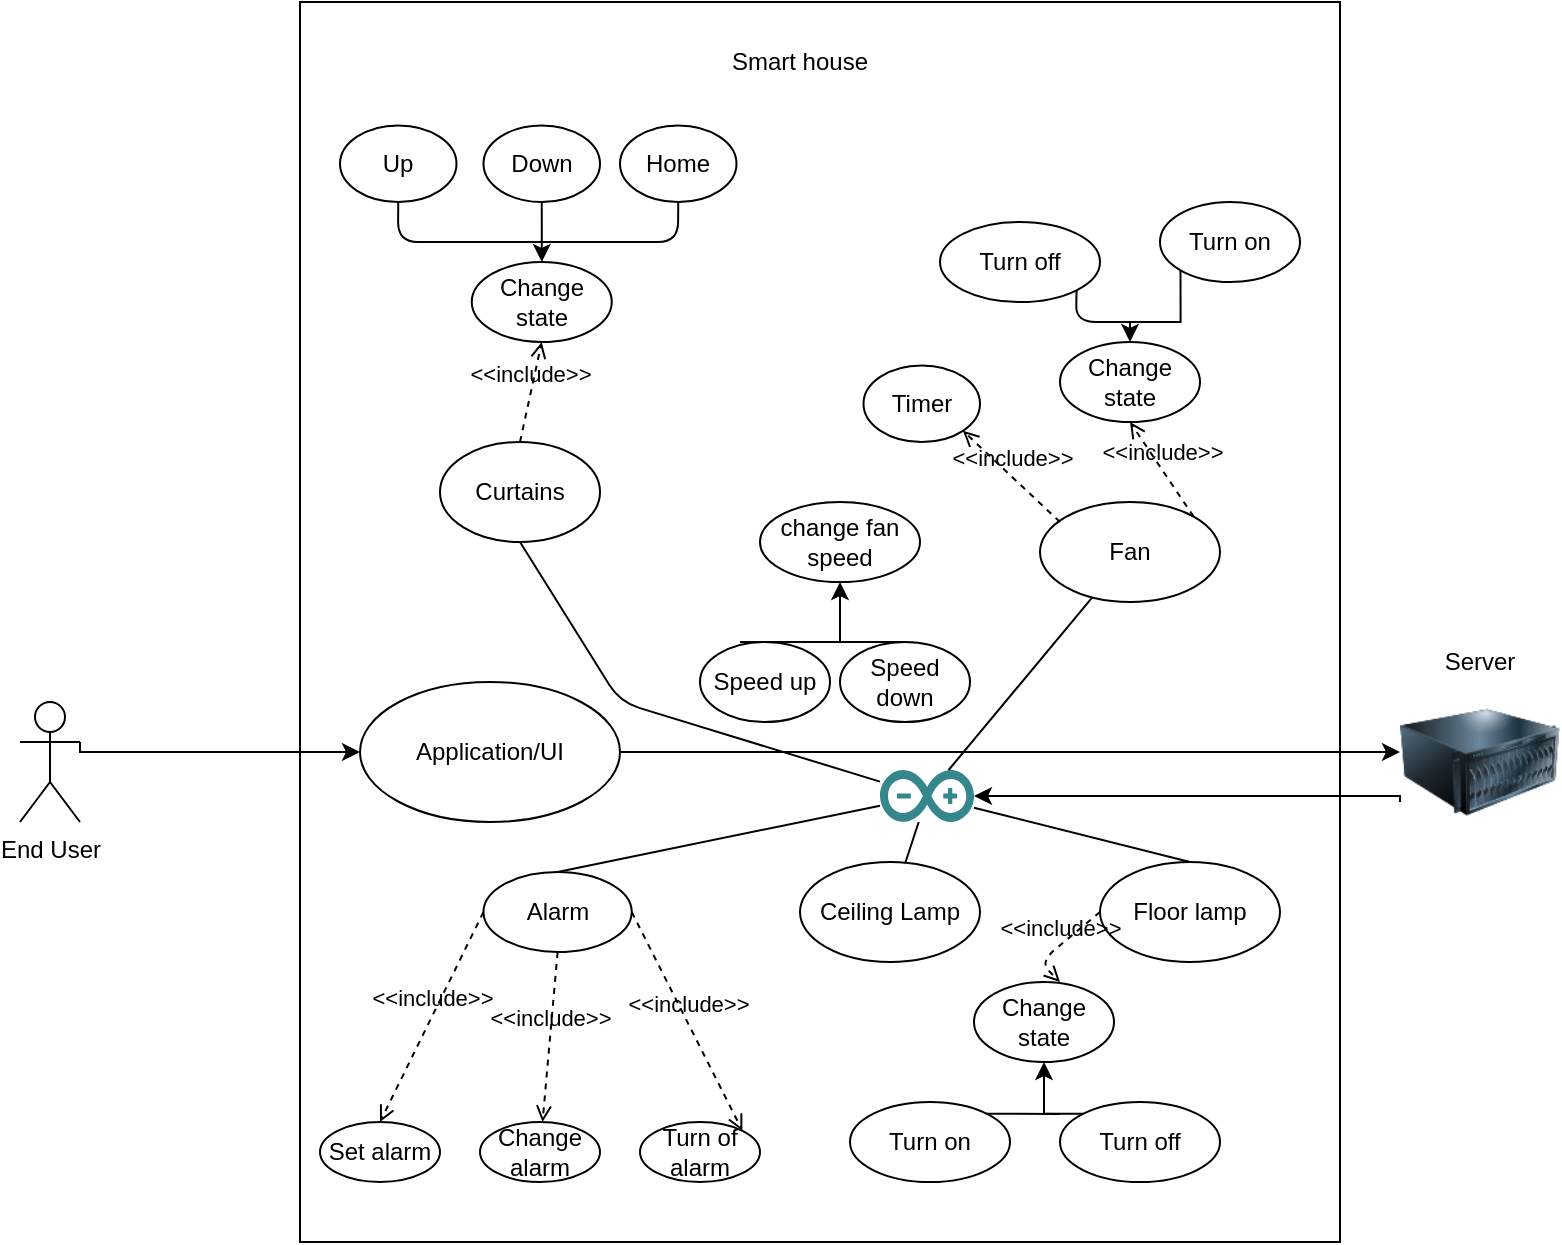 <mxfile version="15.4.1" type="device"><diagram id="axmY3s3DhbrSQXGFH-Zm" name="Page-1"><mxGraphModel dx="1517" dy="766" grid="1" gridSize="10" guides="1" tooltips="1" connect="1" arrows="1" fold="1" page="1" pageScale="1" pageWidth="850" pageHeight="1100" math="0" shadow="0"><root><mxCell id="0"/><mxCell id="1" parent="0"/><mxCell id="pMk_i1QzEK4FoIbj1d2--2" value="" style="rounded=0;whiteSpace=wrap;html=1;" parent="1" vertex="1"><mxGeometry x="200" y="140" width="520" height="620" as="geometry"/></mxCell><mxCell id="pMk_i1QzEK4FoIbj1d2--3" value="Smart house" style="text;html=1;strokeColor=none;fillColor=none;align=center;verticalAlign=middle;whiteSpace=wrap;rounded=0;" parent="1" vertex="1"><mxGeometry x="410" y="160" width="80" height="20" as="geometry"/></mxCell><mxCell id="pMk_i1QzEK4FoIbj1d2--14" style="edgeStyle=orthogonalEdgeStyle;rounded=0;orthogonalLoop=1;jettySize=auto;html=1;exitX=1;exitY=0.333;exitDx=0;exitDy=0;exitPerimeter=0;" parent="1" source="pMk_i1QzEK4FoIbj1d2--9" target="pMk_i1QzEK4FoIbj1d2--10" edge="1"><mxGeometry relative="1" as="geometry"><Array as="points"><mxPoint x="90" y="515"/></Array></mxGeometry></mxCell><mxCell id="pMk_i1QzEK4FoIbj1d2--9" value="&lt;div&gt;End User&lt;/div&gt;" style="shape=umlActor;verticalLabelPosition=bottom;verticalAlign=top;html=1;" parent="1" vertex="1"><mxGeometry x="60" y="490" width="30" height="60" as="geometry"/></mxCell><mxCell id="pMk_i1QzEK4FoIbj1d2--21" style="edgeStyle=orthogonalEdgeStyle;rounded=0;orthogonalLoop=1;jettySize=auto;html=1;exitX=1;exitY=0.5;exitDx=0;exitDy=0;" parent="1" source="pMk_i1QzEK4FoIbj1d2--10" target="pMk_i1QzEK4FoIbj1d2--16" edge="1"><mxGeometry relative="1" as="geometry"><Array as="points"><mxPoint x="660" y="515"/><mxPoint x="660" y="515"/></Array></mxGeometry></mxCell><mxCell id="pMk_i1QzEK4FoIbj1d2--10" value="&lt;div&gt;Application/UI&lt;/div&gt;" style="ellipse;whiteSpace=wrap;html=1;" parent="1" vertex="1"><mxGeometry x="230" y="480" width="130" height="70" as="geometry"/></mxCell><mxCell id="pMk_i1QzEK4FoIbj1d2--15" value="&lt;div&gt;Floor lamp&lt;/div&gt;" style="ellipse;whiteSpace=wrap;html=1;" parent="1" vertex="1"><mxGeometry x="600" y="570" width="90" height="50" as="geometry"/></mxCell><mxCell id="pMk_i1QzEK4FoIbj1d2--44" style="edgeStyle=orthogonalEdgeStyle;rounded=0;orthogonalLoop=1;jettySize=auto;html=1;exitX=0;exitY=0.75;exitDx=0;exitDy=0;" parent="1" source="pMk_i1QzEK4FoIbj1d2--16" target="pMk_i1QzEK4FoIbj1d2--43" edge="1"><mxGeometry relative="1" as="geometry"><Array as="points"><mxPoint x="750" y="537"/></Array></mxGeometry></mxCell><mxCell id="pMk_i1QzEK4FoIbj1d2--16" value="" style="image;html=1;image=img/lib/clip_art/computers/Server_128x128.png" parent="1" vertex="1"><mxGeometry x="750" y="480" width="80" height="80" as="geometry"/></mxCell><mxCell id="pMk_i1QzEK4FoIbj1d2--17" value="&lt;div&gt;Server&lt;/div&gt;" style="text;html=1;strokeColor=none;fillColor=none;align=center;verticalAlign=middle;whiteSpace=wrap;rounded=0;" parent="1" vertex="1"><mxGeometry x="770" y="460" width="40" height="20" as="geometry"/></mxCell><mxCell id="pMk_i1QzEK4FoIbj1d2--18" value="Curtains " style="ellipse;whiteSpace=wrap;html=1;" parent="1" vertex="1"><mxGeometry x="270" y="360" width="80" height="50" as="geometry"/></mxCell><mxCell id="pMk_i1QzEK4FoIbj1d2--19" value="&lt;div&gt;Ceiling Lamp&lt;/div&gt;" style="ellipse;whiteSpace=wrap;html=1;" parent="1" vertex="1"><mxGeometry x="450" y="570" width="90" height="50" as="geometry"/></mxCell><mxCell id="pMk_i1QzEK4FoIbj1d2--20" value="&lt;div&gt;Fan&lt;/div&gt;" style="ellipse;whiteSpace=wrap;html=1;" parent="1" vertex="1"><mxGeometry x="570" y="390" width="90" height="50" as="geometry"/></mxCell><mxCell id="pMk_i1QzEK4FoIbj1d2--22" value="Turn on" style="ellipse;whiteSpace=wrap;html=1;" parent="1" vertex="1"><mxGeometry x="475" y="690" width="80" height="40" as="geometry"/></mxCell><mxCell id="pMk_i1QzEK4FoIbj1d2--61" style="edgeStyle=orthogonalEdgeStyle;rounded=0;orthogonalLoop=1;jettySize=auto;html=1;exitX=1;exitY=1;exitDx=0;exitDy=0;entryX=0.5;entryY=1;entryDx=0;entryDy=0;" parent="1" source="pMk_i1QzEK4FoIbj1d2--23" target="pMk_i1QzEK4FoIbj1d2--59" edge="1"><mxGeometry relative="1" as="geometry"/></mxCell><mxCell id="pMk_i1QzEK4FoIbj1d2--23" value="Turn off " style="ellipse;whiteSpace=wrap;html=1;direction=west;" parent="1" vertex="1"><mxGeometry x="580" y="690" width="80" height="40" as="geometry"/></mxCell><mxCell id="pMk_i1QzEK4FoIbj1d2--55" style="edgeStyle=orthogonalEdgeStyle;rounded=0;orthogonalLoop=1;jettySize=auto;html=1;exitX=0;exitY=1;exitDx=0;exitDy=0;entryX=0.5;entryY=0;entryDx=0;entryDy=0;" parent="1" source="pMk_i1QzEK4FoIbj1d2--36" target="pMk_i1QzEK4FoIbj1d2--54" edge="1"><mxGeometry relative="1" as="geometry"/></mxCell><mxCell id="pMk_i1QzEK4FoIbj1d2--36" value="Turn on" style="ellipse;whiteSpace=wrap;html=1;" parent="1" vertex="1"><mxGeometry x="630" y="240" width="70" height="40" as="geometry"/></mxCell><mxCell id="pMk_i1QzEK4FoIbj1d2--37" value="Turn off " style="ellipse;whiteSpace=wrap;html=1;direction=west;" parent="1" vertex="1"><mxGeometry x="520" y="250" width="80" height="40" as="geometry"/></mxCell><mxCell id="pMk_i1QzEK4FoIbj1d2--40" value="&lt;div&gt;change fan speed&lt;/div&gt;" style="ellipse;whiteSpace=wrap;html=1;direction=west;" parent="1" vertex="1"><mxGeometry x="430" y="390" width="80" height="40" as="geometry"/></mxCell><mxCell id="pMk_i1QzEK4FoIbj1d2--43" value="" style="dashed=0;outlineConnect=0;html=1;align=center;labelPosition=center;verticalLabelPosition=bottom;verticalAlign=top;shape=mxgraph.weblogos.arduino;fillColor=#36868D;strokeColor=none" parent="1" vertex="1"><mxGeometry x="490" y="524" width="47" height="26" as="geometry"/></mxCell><mxCell id="pMk_i1QzEK4FoIbj1d2--45" value="" style="endArrow=none;html=1;exitX=0.5;exitY=0;exitDx=0;exitDy=0;" parent="1" source="pMk_i1QzEK4FoIbj1d2--15" target="pMk_i1QzEK4FoIbj1d2--43" edge="1"><mxGeometry width="50" height="50" relative="1" as="geometry"><mxPoint x="400" y="540" as="sourcePoint"/><mxPoint x="450" y="490" as="targetPoint"/></mxGeometry></mxCell><mxCell id="pMk_i1QzEK4FoIbj1d2--46" value="" style="endArrow=none;html=1;" parent="1" source="pMk_i1QzEK4FoIbj1d2--19" target="pMk_i1QzEK4FoIbj1d2--43" edge="1"><mxGeometry width="50" height="50" relative="1" as="geometry"><mxPoint x="605" y="600" as="sourcePoint"/><mxPoint x="543.491" y="560" as="targetPoint"/></mxGeometry></mxCell><mxCell id="pMk_i1QzEK4FoIbj1d2--47" value="" style="endArrow=none;html=1;" parent="1" source="pMk_i1QzEK4FoIbj1d2--20" target="pMk_i1QzEK4FoIbj1d2--43" edge="1"><mxGeometry width="50" height="50" relative="1" as="geometry"><mxPoint x="615" y="610" as="sourcePoint"/><mxPoint x="553.491" y="570" as="targetPoint"/></mxGeometry></mxCell><mxCell id="pMk_i1QzEK4FoIbj1d2--48" value="&amp;lt;&amp;lt;include&amp;gt;&amp;gt;" style="html=1;verticalAlign=bottom;labelBackgroundColor=none;endArrow=open;endFill=0;dashed=1;entryX=0.5;entryY=0;entryDx=0;entryDy=0;exitX=0;exitY=0.5;exitDx=0;exitDy=0;" parent="1" target="yInfgQNziVJKvioQIeDJ-8" edge="1" source="yInfgQNziVJKvioQIeDJ-1"><mxGeometry width="160" relative="1" as="geometry"><mxPoint x="570" y="414" as="sourcePoint"/><mxPoint x="572.714" y="319.954" as="targetPoint"/></mxGeometry></mxCell><mxCell id="pMk_i1QzEK4FoIbj1d2--51" style="edgeStyle=orthogonalEdgeStyle;rounded=0;orthogonalLoop=1;jettySize=auto;html=1;exitX=0.5;exitY=1;exitDx=0;exitDy=0;entryX=0.5;entryY=0;entryDx=0;entryDy=0;" parent="1" source="pMk_i1QzEK4FoIbj1d2--49" target="pMk_i1QzEK4FoIbj1d2--40" edge="1"><mxGeometry relative="1" as="geometry"><Array as="points"><mxPoint x="470" y="460"/><mxPoint x="470" y="440"/></Array></mxGeometry></mxCell><mxCell id="pMk_i1QzEK4FoIbj1d2--49" value="Speed down" style="ellipse;whiteSpace=wrap;html=1;direction=west;" parent="1" vertex="1"><mxGeometry x="470" y="460" width="65" height="40" as="geometry"/></mxCell><mxCell id="pMk_i1QzEK4FoIbj1d2--50" value="Speed up" style="ellipse;whiteSpace=wrap;html=1;direction=west;" parent="1" vertex="1"><mxGeometry x="400" y="460" width="65" height="40" as="geometry"/></mxCell><mxCell id="pMk_i1QzEK4FoIbj1d2--53" value="" style="endArrow=none;html=1;" parent="1" edge="1"><mxGeometry width="50" height="50" relative="1" as="geometry"><mxPoint x="420" y="460" as="sourcePoint"/><mxPoint x="480" y="460" as="targetPoint"/></mxGeometry></mxCell><mxCell id="pMk_i1QzEK4FoIbj1d2--54" value="&lt;div&gt;Change state&lt;/div&gt;" style="ellipse;whiteSpace=wrap;html=1;" parent="1" vertex="1"><mxGeometry x="580" y="310" width="70" height="40" as="geometry"/></mxCell><mxCell id="pMk_i1QzEK4FoIbj1d2--56" value="" style="endArrow=none;html=1;exitX=0;exitY=0;exitDx=0;exitDy=0;" parent="1" source="pMk_i1QzEK4FoIbj1d2--37" edge="1"><mxGeometry width="50" height="50" relative="1" as="geometry"><mxPoint x="400" y="530" as="sourcePoint"/><mxPoint x="620" y="300" as="targetPoint"/><Array as="points"><mxPoint x="588" y="300"/></Array></mxGeometry></mxCell><mxCell id="pMk_i1QzEK4FoIbj1d2--58" value="&amp;lt;&amp;lt;include&amp;gt;&amp;gt;" style="html=1;verticalAlign=bottom;labelBackgroundColor=none;endArrow=open;endFill=0;dashed=1;entryX=0.5;entryY=1;entryDx=0;entryDy=0;exitX=1;exitY=0;exitDx=0;exitDy=0;" parent="1" source="pMk_i1QzEK4FoIbj1d2--20" target="pMk_i1QzEK4FoIbj1d2--54" edge="1"><mxGeometry width="160" relative="1" as="geometry"><mxPoint x="620" y="390" as="sourcePoint"/><mxPoint x="500" y="490" as="targetPoint"/></mxGeometry></mxCell><mxCell id="pMk_i1QzEK4FoIbj1d2--59" value="&lt;div&gt;Change state&lt;/div&gt;" style="ellipse;whiteSpace=wrap;html=1;" parent="1" vertex="1"><mxGeometry x="537" y="630" width="70" height="40" as="geometry"/></mxCell><mxCell id="pMk_i1QzEK4FoIbj1d2--62" value="" style="endArrow=none;html=1;exitX=1;exitY=0;exitDx=0;exitDy=0;" parent="1" source="pMk_i1QzEK4FoIbj1d2--22" edge="1"><mxGeometry width="50" height="50" relative="1" as="geometry"><mxPoint x="598.284" y="294.142" as="sourcePoint"/><mxPoint x="580" y="696" as="targetPoint"/><Array as="points"/></mxGeometry></mxCell><mxCell id="pMk_i1QzEK4FoIbj1d2--63" value="&lt;div&gt;Timer&lt;/div&gt;" style="ellipse;whiteSpace=wrap;html=1;direction=north;" parent="1" vertex="1"><mxGeometry x="481.75" y="321.75" width="58.25" height="38.25" as="geometry"/></mxCell><mxCell id="pMk_i1QzEK4FoIbj1d2--64" value="&amp;lt;&amp;lt;include&amp;gt;&amp;gt;" style="html=1;verticalAlign=bottom;labelBackgroundColor=none;endArrow=open;endFill=0;dashed=1;entryX=0;entryY=1;entryDx=0;entryDy=0;" parent="1" target="pMk_i1QzEK4FoIbj1d2--63" edge="1"><mxGeometry width="160" relative="1" as="geometry"><mxPoint x="580" y="400" as="sourcePoint"/><mxPoint x="500" y="490" as="targetPoint"/></mxGeometry></mxCell><mxCell id="pMk_i1QzEK4FoIbj1d2--65" value="&amp;lt;&amp;lt;include&amp;gt;&amp;gt;" style="html=1;verticalAlign=bottom;labelBackgroundColor=none;endArrow=open;endFill=0;dashed=1;exitX=0;exitY=0.5;exitDx=0;exitDy=0;" parent="1" source="pMk_i1QzEK4FoIbj1d2--15" edge="1"><mxGeometry width="160" relative="1" as="geometry"><mxPoint x="580" y="424" as="sourcePoint"/><mxPoint x="580" y="630" as="targetPoint"/><Array as="points"><mxPoint x="570" y="620"/></Array></mxGeometry></mxCell><mxCell id="pMk_i1QzEK4FoIbj1d2--68" value="&lt;div&gt;Change state&lt;/div&gt;" style="ellipse;whiteSpace=wrap;html=1;" parent="1" vertex="1"><mxGeometry x="285.88" y="270" width="70" height="40" as="geometry"/></mxCell><mxCell id="pMk_i1QzEK4FoIbj1d2--69" value="&amp;lt;&amp;lt;include&amp;gt;&amp;gt;" style="html=1;verticalAlign=bottom;labelBackgroundColor=none;endArrow=open;endFill=0;dashed=1;entryX=0.5;entryY=1;entryDx=0;entryDy=0;exitX=0.5;exitY=0;exitDx=0;exitDy=0;" parent="1" source="pMk_i1QzEK4FoIbj1d2--18" target="pMk_i1QzEK4FoIbj1d2--68" edge="1"><mxGeometry width="160" relative="1" as="geometry"><mxPoint x="580" y="424" as="sourcePoint"/><mxPoint x="508.284" y="434.142" as="targetPoint"/></mxGeometry></mxCell><mxCell id="pMk_i1QzEK4FoIbj1d2--70" value="&lt;div&gt;Up&lt;/div&gt;" style="ellipse;whiteSpace=wrap;html=1;direction=north;" parent="1" vertex="1"><mxGeometry x="220" y="201.75" width="58.25" height="38.25" as="geometry"/></mxCell><mxCell id="pMk_i1QzEK4FoIbj1d2--73" style="edgeStyle=orthogonalEdgeStyle;rounded=0;orthogonalLoop=1;jettySize=auto;html=1;exitX=0;exitY=0.5;exitDx=0;exitDy=0;" parent="1" source="pMk_i1QzEK4FoIbj1d2--71" target="pMk_i1QzEK4FoIbj1d2--68" edge="1"><mxGeometry relative="1" as="geometry"/></mxCell><mxCell id="pMk_i1QzEK4FoIbj1d2--71" value="Down" style="ellipse;whiteSpace=wrap;html=1;direction=north;" parent="1" vertex="1"><mxGeometry x="291.75" y="201.75" width="58.25" height="38.25" as="geometry"/></mxCell><mxCell id="pMk_i1QzEK4FoIbj1d2--72" value="&lt;div&gt;Home&lt;/div&gt;" style="ellipse;whiteSpace=wrap;html=1;direction=north;" parent="1" vertex="1"><mxGeometry x="360" y="201.75" width="58.25" height="38.25" as="geometry"/></mxCell><mxCell id="pMk_i1QzEK4FoIbj1d2--75" value="" style="endArrow=none;html=1;entryX=0;entryY=0.5;entryDx=0;entryDy=0;" parent="1" target="pMk_i1QzEK4FoIbj1d2--72" edge="1"><mxGeometry width="50" height="50" relative="1" as="geometry"><mxPoint x="320" y="260" as="sourcePoint"/><mxPoint x="490" y="470" as="targetPoint"/><Array as="points"><mxPoint x="389" y="260"/></Array></mxGeometry></mxCell><mxCell id="pMk_i1QzEK4FoIbj1d2--76" value="" style="endArrow=none;html=1;entryX=0;entryY=0.5;entryDx=0;entryDy=0;" parent="1" target="pMk_i1QzEK4FoIbj1d2--70" edge="1"><mxGeometry width="50" height="50" relative="1" as="geometry"><mxPoint x="320" y="260" as="sourcePoint"/><mxPoint x="399.125" y="250.0" as="targetPoint"/><Array as="points"><mxPoint x="249" y="260"/></Array></mxGeometry></mxCell><mxCell id="pMk_i1QzEK4FoIbj1d2--80" value="" style="endArrow=none;html=1;exitX=0.5;exitY=1;exitDx=0;exitDy=0;" parent="1" source="pMk_i1QzEK4FoIbj1d2--18" target="pMk_i1QzEK4FoIbj1d2--43" edge="1"><mxGeometry width="50" height="50" relative="1" as="geometry"><mxPoint x="580" y="470" as="sourcePoint"/><mxPoint x="630" y="420" as="targetPoint"/><Array as="points"><mxPoint x="360" y="490"/></Array></mxGeometry></mxCell><mxCell id="yInfgQNziVJKvioQIeDJ-1" value="&lt;div&gt;Alarm&lt;/div&gt;" style="ellipse;whiteSpace=wrap;html=1;" vertex="1" parent="1"><mxGeometry x="291.75" y="575" width="74.12" height="40" as="geometry"/></mxCell><mxCell id="yInfgQNziVJKvioQIeDJ-4" value="" style="endArrow=none;html=1;exitX=0.5;exitY=0;exitDx=0;exitDy=0;" edge="1" parent="1" source="yInfgQNziVJKvioQIeDJ-1" target="pMk_i1QzEK4FoIbj1d2--43"><mxGeometry width="50" height="50" relative="1" as="geometry"><mxPoint x="512.664" y="580.365" as="sourcePoint"/><mxPoint x="519.353" y="560" as="targetPoint"/></mxGeometry></mxCell><mxCell id="yInfgQNziVJKvioQIeDJ-6" value="Change alarm" style="ellipse;whiteSpace=wrap;html=1;" vertex="1" parent="1"><mxGeometry x="290" y="700" width="60" height="30" as="geometry"/></mxCell><mxCell id="yInfgQNziVJKvioQIeDJ-7" value="&lt;div&gt;Turn of alarm&lt;/div&gt;" style="ellipse;whiteSpace=wrap;html=1;" vertex="1" parent="1"><mxGeometry x="370" y="700" width="60" height="30" as="geometry"/></mxCell><mxCell id="yInfgQNziVJKvioQIeDJ-8" value="&lt;div&gt;Set alarm&lt;/div&gt;" style="ellipse;whiteSpace=wrap;html=1;" vertex="1" parent="1"><mxGeometry x="210" y="700" width="60" height="30" as="geometry"/></mxCell><mxCell id="yInfgQNziVJKvioQIeDJ-9" value="&amp;lt;&amp;lt;include&amp;gt;&amp;gt;" style="html=1;verticalAlign=bottom;labelBackgroundColor=none;endArrow=open;endFill=0;dashed=1;exitX=0.5;exitY=1;exitDx=0;exitDy=0;" edge="1" parent="1" source="yInfgQNziVJKvioQIeDJ-1" target="yInfgQNziVJKvioQIeDJ-6"><mxGeometry width="160" relative="1" as="geometry"><mxPoint x="301.75" y="605" as="sourcePoint"/><mxPoint x="250" y="710" as="targetPoint"/></mxGeometry></mxCell><mxCell id="yInfgQNziVJKvioQIeDJ-10" value="&amp;lt;&amp;lt;include&amp;gt;&amp;gt;" style="html=1;verticalAlign=bottom;labelBackgroundColor=none;endArrow=open;endFill=0;dashed=1;entryX=1;entryY=0;entryDx=0;entryDy=0;exitX=1;exitY=0.5;exitDx=0;exitDy=0;" edge="1" parent="1" source="yInfgQNziVJKvioQIeDJ-1" target="yInfgQNziVJKvioQIeDJ-7"><mxGeometry width="160" relative="1" as="geometry"><mxPoint x="311.75" y="615" as="sourcePoint"/><mxPoint x="260" y="720" as="targetPoint"/></mxGeometry></mxCell></root></mxGraphModel></diagram></mxfile>
